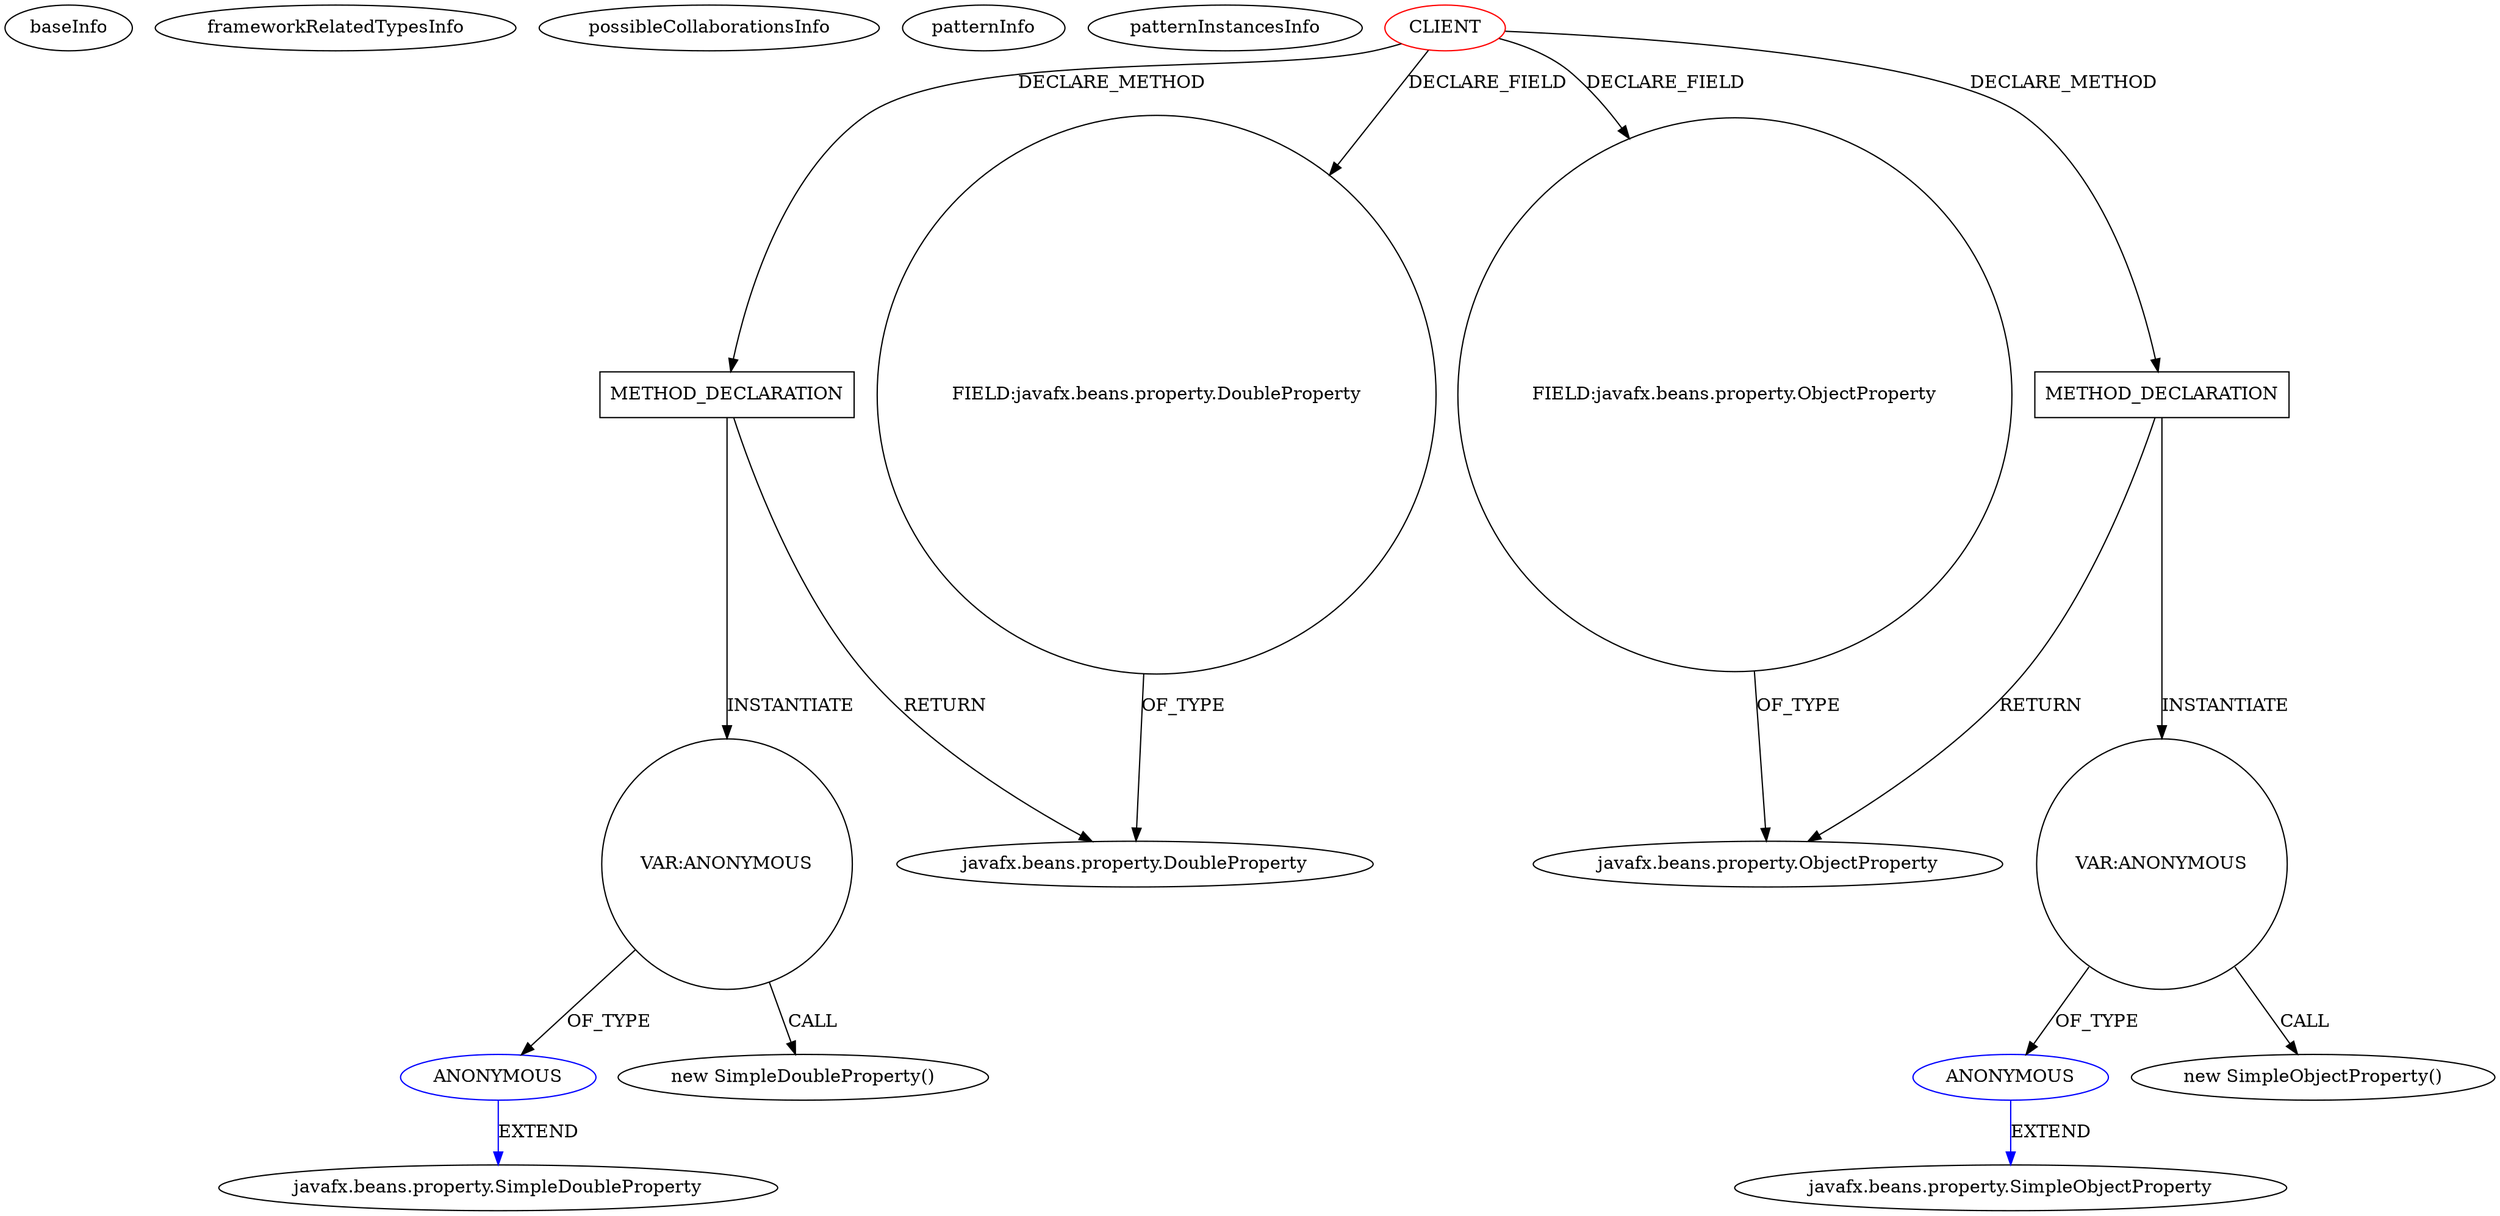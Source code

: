 digraph {
baseInfo[graphId=1758,category="pattern",isAnonymous=false,possibleRelation=false]
frameworkRelatedTypesInfo[]
possibleCollaborationsInfo[]
patternInfo[frequency=2.0,patternRootClient=0]
patternInstancesInfo[0="guigarage-mastering-javafx-controls~/guigarage-mastering-javafx-controls/mastering-javafx-controls-master/src/main/java/com/guigarage/chapter4/AreaRegion.java~AreaRegion~2850",1="Jojal-RadialMenu~/Jojal-RadialMenu/RadialMenu-master/src/main/java/fr/jojal/widget/radial/item/RadialItem.java~RadialItem~690"]
5[label="javafx.beans.property.DoubleProperty",vertexType="FRAMEWORK_CLASS_TYPE",isFrameworkType=false]
33[label="METHOD_DECLARATION",vertexType="CLIENT_METHOD_DECLARATION",isFrameworkType=false,shape=box]
0[label="CLIENT",vertexType="ROOT_CLIENT_CLASS_DECLARATION",isFrameworkType=false,color=red]
2[label="FIELD:javafx.beans.property.ObjectProperty",vertexType="FIELD_DECLARATION",isFrameworkType=false,shape=circle]
36[label="VAR:ANONYMOUS",vertexType="VARIABLE_EXPRESION",isFrameworkType=false,shape=circle]
37[label="ANONYMOUS",vertexType="REFERENCE_ANONYMOUS_DECLARATION",isFrameworkType=false,color=blue]
38[label="javafx.beans.property.SimpleDoubleProperty",vertexType="FRAMEWORK_CLASS_TYPE",isFrameworkType=false]
35[label="new SimpleDoubleProperty()",vertexType="CONSTRUCTOR_CALL",isFrameworkType=false]
12[label="METHOD_DECLARATION",vertexType="CLIENT_METHOD_DECLARATION",isFrameworkType=false,shape=box]
15[label="VAR:ANONYMOUS",vertexType="VARIABLE_EXPRESION",isFrameworkType=false,shape=circle]
16[label="ANONYMOUS",vertexType="REFERENCE_ANONYMOUS_DECLARATION",isFrameworkType=false,color=blue]
17[label="javafx.beans.property.SimpleObjectProperty",vertexType="FRAMEWORK_CLASS_TYPE",isFrameworkType=false]
14[label="new SimpleObjectProperty()",vertexType="CONSTRUCTOR_CALL",isFrameworkType=false]
3[label="javafx.beans.property.ObjectProperty",vertexType="FRAMEWORK_CLASS_TYPE",isFrameworkType=false]
4[label="FIELD:javafx.beans.property.DoubleProperty",vertexType="FIELD_DECLARATION",isFrameworkType=false,shape=circle]
36->37[label="OF_TYPE"]
37->38[label="EXTEND",color=blue]
33->36[label="INSTANTIATE"]
0->2[label="DECLARE_FIELD"]
0->33[label="DECLARE_METHOD"]
0->12[label="DECLARE_METHOD"]
36->35[label="CALL"]
2->3[label="OF_TYPE"]
4->5[label="OF_TYPE"]
16->17[label="EXTEND",color=blue]
15->16[label="OF_TYPE"]
33->5[label="RETURN"]
0->4[label="DECLARE_FIELD"]
12->3[label="RETURN"]
12->15[label="INSTANTIATE"]
15->14[label="CALL"]
}
